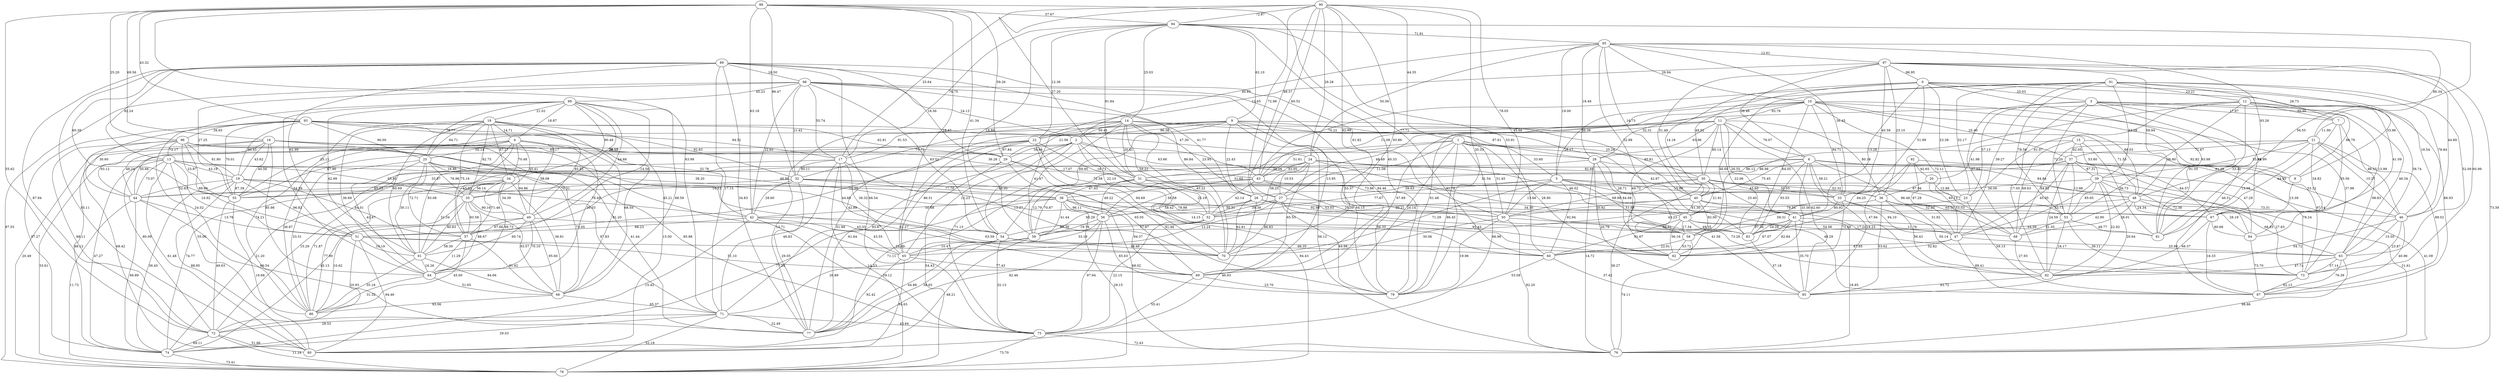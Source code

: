 graph G{
88--96 [label=25.20];
88--93 [label=43.32];
88--42 [label=63.18];
88--16 [label=69.56];
88--29 [label=59.26];
88--71 [label=63.99];
88--72 [label=55.62];
88--65 [label=18.47];
88--32 [label=96.47];
88--54 [label=41.34];
88--94 [label=57.67];
88--60 [label=77.71];
89--51 [label=62.99];
89--80 [label=85.11];
89--55 [label=60.39];
89--13 [label=82.24];
89--75 [label=66.54];
89--29 [label=18.56];
89--71 [label=17.15];
89--72 [label=87.94];
89--98 [label=16.50];
89--77 [label=34.83];
89--70 [label=86.84];
89--50 [label=61.82];
90--17 [label=25.64];
90--70 [label=92.99];
90--69 [label=93.86];
90--79 [label=35.33];
90--26 [label=72.98];
90--27 [label=60.52];
90--31 [label=27.20];
90--1 [label=44.35];
90--94 [label=72.87];
90--50 [label=78.05];
90--43 [label=48.37];
90--24 [label=29.28];
91--62 [label=46.69];
91--5 [label=86.38];
91--63 [label=52.09];
91--47 [label=39.27];
91--46 [label=78.84];
91--39 [label=33.29];
91--12 [label=23.21];
91--53 [label=78.56];
91--23 [label=52.17];
91--7 [label=28.73];
91--8 [label=33.96];
92--83 [label=84.25];
92--82 [label=47.94];
92--68 [label=87.28];
92--84 [label=47.29];
92--20 [label=92.65];
93--25 [label=90.00];
93--96 [label=39.65];
93--44 [label=30.60];
93--19 [label=66.45];
93--74 [label=97.27];
93--42 [label=32.78];
93--55 [label=70.01];
93--29 [label=62.81];
93--32 [label=92.83];
93--17 [label=94.51];
93--24 [label=47.30];
94--14 [label=25.03];
94--17 [label=76.75];
94--59 [label=18.88];
94--22 [label=12.36];
94--79 [label=40.33];
94--31 [label=91.84];
94--9 [label=62.10];
94--60 [label=53.91];
94--95 [label=71.91];
94--81 [label=56.55];
95--2 [label=40.85];
95--58 [label=52.88];
95--24 [label=50.56];
95--5 [label=19.00];
95--28 [label=18.49];
95--97 [label=12.61];
95--33 [label=36.45];
95--10 [label=26.94];
95--48 [label=93.26];
95--40 [label=16.73];
95--21 [label=86.34];
96--44 [label=93.12];
96--19 [label=81.80];
96--51 [label=89.69];
96--80 [label=68.42];
96--55 [label=23.97];
96--13 [label=72.17];
96--72 [label=88.11];
96--70 [label=44.60];
96--56 [label=46.98];
96--28 [label=29.12];
97--22 [label=12.65];
97--76 [label=73.39];
97--6 [label=39.46];
97--33 [label=40.58];
97--48 [label=58.94];
97--36 [label=23.10];
97--46 [label=44.89];
97--0 [label=96.95];
97--40 [label=51.49];
97--73 [label=60.99];
98--99 [label=45.23];
98--42 [label=22.65];
98--55 [label=27.25];
98--32 [label=21.42];
98--78 [label=97.55];
98--2 [label=24.13];
98--17 [label=55.74];
98--54 [label=63.51];
98--69 [label=13.95];
98--79 [label=94.46];
98--26 [label=41.77];
10--54 [label=69.95];
10--79 [label=61.48];
10--11 [label=93.78];
10--83 [label=64.05];
10--28 [label=32.31];
10--33 [label=94.71];
10--48 [label=88.03];
10--73 [label=37.98];
10--37 [label=25.40];
10--87 [label=46.51];
10--68 [label=72.11];
99--35 [label=56.15];
99--4 [label=18.87];
99--18 [label=21.02];
99--64 [label=54.59];
99--66 [label=88.59];
99--86 [label=24.02];
99--25 [label=76.77];
99--34 [label=90.48];
99--49 [label=64.68];
99--57 [label=14.58];
99--61 [label=42.99];
11--22 [label=45.66];
11--69 [label=67.89];
11--27 [label=48.49];
11--62 [label=69.72];
11--41 [label=26.35];
11--30 [label=80.14];
11--83 [label=22.06];
11--28 [label=63.96];
11--85 [label=62.60];
11--6 [label=76.07];
11--36 [label=80.16];
12--43 [label=11.08];
12--58 [label=86.98];
12--67 [label=41.09];
12--81 [label=33.41];
12--87 [label=86.93];
12--53 [label=36.80];
12--23 [label=61.07];
12--7 [label=32.30];
12--8 [label=86.79];
13--35 [label=65.81];
13--86 [label=55.00];
13--44 [label=73.07];
13--19 [label=43.19];
13--51 [label=10.92];
13--80 [label=61.48];
13--74 [label=47.27];
13--71 [label=97.83];
13--78 [label=33.61];
13--38 [label=38.20];
14--75 [label=71.13];
14--2 [label=59.45];
14--77 [label=13.71];
14--17 [label=91.53];
14--70 [label=43.22];
14--59 [label=41.47];
14--27 [label=23.95];
14--31 [label=20.41];
14--52 [label=59.22];
14--30 [label=25.28];
14--48 [label=71.55];
15--39 [label=53.80];
15--37 [label=62.05];
15--81 [label=56.73];
15--68 [label=69.63];
15--8 [label=92.82];
15--20 [label=41.98];
16--64 [label=85.98];
16--44 [label=48.24];
16--19 [label=43.62];
16--74 [label=88.12];
16--55 [label=40.56];
16--75 [label=85.88];
16--29 [label=69.17];
16--65 [label=45.21];
16--78 [label=20.49];
16--77 [label=41.44];
16--43 [label=36.26];
17--74 [label=21.20];
17--71 [label=46.83];
17--65 [label=42.89];
17--32 [label=85.11];
17--78 [label=14.23];
17--70 [label=13.27];
17--54 [label=36.32];
18--35 [label=82.75];
18--4 [label=14.71];
18--64 [label=36.69];
18--66 [label=68.59];
18--86 [label=74.21];
18--25 [label=64.71];
18--34 [label=67.27];
18--49 [label=85.85];
18--57 [label=75.16];
18--61 [label=60.69];
18--80 [label=15.00];
19--57 [label=64.01];
19--44 [label=52.83];
19--51 [label=96.82];
19--80 [label=88.95];
19--74 [label=36.45];
19--42 [label=78.49];
19--55 [label=87.39];
19--69 [label=62.27];
0--43 [label=70.22];
0--41 [label=13.28];
0--30 [label=49.52];
0--33 [label=51.89];
0--63 [label=38.74];
0--46 [label=16.54];
0--40 [label=14.18];
0--3 [label=25.03];
0--81 [label=93.98];
0--23 [label=23.38];
1--75 [label=66.96];
1--69 [label=24.14];
1--79 [label=86.45];
1--56 [label=31.60];
1--27 [label=11.08];
1--50 [label=51.45];
1--43 [label=51.61];
1--62 [label=28.80];
1--5 [label=33.60];
1--6 [label=28.17];
1--73 [label=97.14];
2--29 [label=39.98];
2--71 [label=93.87];
2--72 [label=80.09];
2--65 [label=12.23];
2--78 [label=94.43];
2--54 [label=49.00];
2--43 [label=63.66];
2--52 [label=22.10];
2--58 [label=55.37];
3--63 [label=46.34];
3--82 [label=17.05];
3--67 [label=14.99];
3--81 [label=91.05];
3--53 [label=72.20];
3--68 [label=67.93];
3--23 [label=57.13];
3--84 [label=13.99];
3--7 [label=17.87];
4--35 [label=45.41];
4--64 [label=30.03];
4--66 [label=91.20];
4--86 [label=36.87];
4--25 [label=50.14];
4--34 [label=70.48];
4--49 [label=58.08];
4--57 [label=43.60];
4--61 [label=93.08];
4--44 [label=50.66];
5--70 [label=71.29];
5--26 [label=26.63];
5--50 [label=13.66];
5--52 [label=77.67];
5--60 [label=92.94];
5--76 [label=21.61];
5--83 [label=51.68];
5--85 [label=41.56];
5--33 [label=15.86];
6--31 [label=96.12];
6--62 [label=33.36];
6--76 [label=41.09];
6--83 [label=93.55];
6--85 [label=18.23];
6--33 [label=58.21];
6--47 [label=96.48];
6--40 [label=75.45];
6--8 [label=81.59];
7--46 [label=86.55];
7--21 [label=11.90];
7--81 [label=44.45];
7--84 [label=35.56];
8--67 [label=13.39];
9--55 [label=25.11];
9--29 [label=21.56];
9--32 [label=73.72];
9--77 [label=51.99];
9--22 [label=96.38];
9--79 [label=64.15];
9--26 [label=22.43];
9--76 [label=56.12];
9--83 [label=42.97];
9--28 [label=87.61];
9--40 [label=95.81];
20--47 [label=53.03];
20--36 [label=87.04];
20--23 [label=12.89];
21--63 [label=98.83];
21--46 [label=10.27];
21--39 [label=33.96];
21--37 [label=71.67];
21--67 [label=34.82];
21--81 [label=13.98];
21--87 [label=89.02];
21--68 [label=84.82];
22--51 [label=21.39];
22--55 [label=67.90];
22--29 [label=97.84];
22--65 [label=86.51];
22--77 [label=61.64];
22--70 [label=94.69];
22--26 [label=18.73];
22--52 [label=72.58];
23--45 [label=79.54];
23--87 [label=59.13];
24--80 [label=71.11];
24--72 [label=15.29];
24--69 [label=65.53];
24--27 [label=10.53];
24--43 [label=93.95];
24--52 [label=38.25];
24--41 [label=46.02];
24--30 [label=82.69];
24--45 [label=41.78];
25--35 [label=76.96];
25--64 [label=42.47];
25--66 [label=73.05];
25--86 [label=33.31];
25--34 [label=16.86];
25--49 [label=94.86];
25--57 [label=72.71];
25--61 [label=30.11];
26--80 [label=46.93];
26--70 [label=62.81];
26--59 [label=95.29];
26--56 [label=58.42];
26--50 [label=92.99];
26--73 [label=73.28];
26--67 [label=53.03];
27--65 [label=12.24];
27--70 [label=86.83];
27--79 [label=44.66];
27--56 [label=30.31];
27--52 [label=39.38];
27--62 [label=95.43];
27--45 [label=34.30];
28--31 [label=50.06];
28--58 [label=84.68];
28--76 [label=14.72];
28--45 [label=28.71];
28--85 [label=20.79];
28--48 [label=84.84];
29--74 [label=74.77];
29--78 [label=54.43];
29--69 [label=65.05];
29--79 [label=81.46];
29--31 [label=17.07];
30--44 [label=16.53];
30--50 [label=68.98];
30--76 [label=38.27];
30--41 [label=25.40];
30--45 [label=21.61];
30--33 [label=30.03];
30--36 [label=52.32];
30--53 [label=40.13];
31--59 [label=12.79];
31--38 [label=47.93];
31--56 [label=49.22];
31--52 [label=25.19];
31--48 [label=45.60];
31--36 [label=73.86];
32--74 [label=43.13];
32--42 [label=28.60];
32--55 [label=70.31];
32--77 [label=29.05];
32--38 [label=77.70];
32--62 [label=14.15];
32--76 [label=68.02];
33--62 [label=73.48];
33--41 [label=80.92];
33--47 [label=94.10];
33--73 [label=50.14];
34--35 [label=56.14];
34--64 [label=89.73];
34--66 [label=36.81];
34--86 [label=71.87];
34--49 [label=34.39];
34--57 [label=71.46];
34--61 [label=31.34];
34--44 [label=65.25];
35--64 [label=88.67];
35--66 [label=93.57];
35--86 [label=77.90];
35--49 [label=90.16];
35--57 [label=93.58];
35--61 [label=40.83];
36--58 [label=58.31];
36--85 [label=53.62];
36--47 [label=31.92];
36--82 [label=56.43];
36--67 [label=65.50];
36--53 [label=32.20];
37--55 [label=33.97];
37--38 [label=51.54];
37--47 [label=45.05];
37--46 [label=33.12];
37--73 [label=78.24];
37--39 [label=87.31];
37--82 [label=24.59];
37--67 [label=64.57];
37--53 [label=12.86];
38--42 [label=50.68];
38--72 [label=77.24];
38--78 [label=29.15];
38--59 [label=41.44];
38--69 [label=94.37];
38--56 [label=96.11];
38--50 [label=78.98];
38--60 [label=66.35];
39--85 [label=20.64];
39--47 [label=33.73];
39--40 [label=26.09];
39--73 [label=27.63];
39--82 [label=22.92];
39--53 [label=85.65];
39--84 [label=72.38];
40--50 [label=20.92];
40--52 [label=99.21];
40--58 [label=92.00];
40--45 [label=81.30];
40--63 [label=17.24];
40--46 [label=73.31];
41--58 [label=97.36];
41--62 [label=82.84];
41--60 [label=67.07];
41--76 [label=18.85];
41--83 [label=34.28];
41--85 [label=35.70];
41--81 [label=64.09];
42--51 [label=66.23];
42--74 [label=15.42];
42--75 [label=59.12];
42--65 [label=43.55];
42--62 [label=63.59];
43--59 [label=70.87];
43--56 [label=58.58];
43--52 [label=42.14];
43--58 [label=29.39];
43--87 [label=40.29];
44--51 [label=13.76];
44--74 [label=66.89];
44--78 [label=11.72];
44--77 [label=66.54];
45--58 [label=17.34];
45--62 [label=56.16];
45--60 [label=91.67];
45--83 [label=49.35];
45--47 [label=54.06];
45--68 [label=11.76];
46--63 [label=15.50];
46--73 [label=23.87];
46--82 [label=54.72];
46--87 [label=40.96];
47--62 [label=52.82];
47--60 [label=87.65];
47--63 [label=25.98];
47--87 [label=89.41];
48--59 [label=43.23];
48--83 [label=42.90];
48--63 [label=68.83];
48--67 [label=24.34];
48--68 [label=28.01];
48--84 [label=28.19];
49--64 [label=70.10];
49--66 [label=95.60];
49--86 [label=10.62];
49--57 [label=67.66];
49--61 [label=60.74];
49--54 [label=43.33];
50--70 [label=30.06];
50--79 [label=19.96];
50--76 [label=82.20];
50--83 [label=86.61];
51--61 [label=19.19];
51--80 [label=94.46];
51--72 [label=20.93];
51--70 [label=24.89];
51--69 [label=51.10];
52--75 [label=22.15];
52--59 [label=57.87];
52--54 [label=80.39];
53--73 [label=39.11];
53--82 [label=16.17];
53--81 [label=48.77];
53--68 [label=51.35];
54--75 [label=32.13];
54--71 [label=26.89];
54--77 [label=44.88];
54--70 [label=48.48];
54--60 [label=66.35];
55--80 [label=16.68];
55--72 [label=49.63];
56--75 [label=97.94];
56--65 [label=33.19];
56--77 [label=82.46];
56--59 [label=19.78];
56--79 [label=65.63];
57--64 [label=11.29];
57--66 [label=91.62];
57--86 [label=45.00];
57--61 [label=58.30];
58--62 [label=53.72];
58--60 [label=22.91];
58--76 [label=74.11];
59--80 [label=48.21];
59--65 [label=10.47];
59--77 [label=38.65];
60--79 [label=53.58];
60--85 [label=37.42];
61--64 [label=16.26];
61--66 [label=84.66];
61--86 [label=35.18];
63--76 [label=98.86];
63--73 [label=57.14];
63--82 [label=47.74];
63--87 [label=76.39];
64--66 [label=51.65];
64--86 [label=31.32];
65--80 [label=34.63];
65--77 [label=92.42];
65--69 [label=77.43];
66--86 [label=93.06];
66--71 [label=65.37];
67--82 [label=66.37];
67--87 [label=16.33];
67--84 [label=80.68];
68--82 [label=27.93];
69--75 [label=55.41];
69--79 [label=23.70];
71--74 [label=29.03];
71--75 [label=43.64];
71--72 [label=28.53];
71--78 [label=52.19];
71--77 [label=22.49];
72--80 [label=51.86];
72--74 [label=69.11];
72--78 [label=11.24];
73--87 [label=62.13];
74--78 [label=73.41];
75--78 [label=73.70];
75--76 [label=72.43];
82--85 [label=93.72];
83--85 [label=37.18];
84--87 [label=73.70];
}